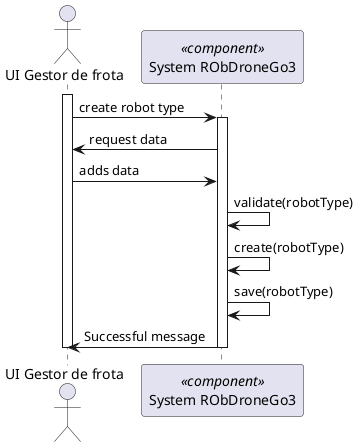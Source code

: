 @startuml
Actor "UI Gestor de frota" as User
participant "System RObDroneGo3" as Controller <<component>>
activate User
User -> Controller: create robot type
activate Controller
User <- Controller: request data

User -> Controller: adds data

Controller -> Controller : validate(robotType)
Controller -> Controller : create(robotType)
Controller -> Controller : save(robotType)

User <- Controller : Successful message
deactivate Controller
deactivate User
@enduml
